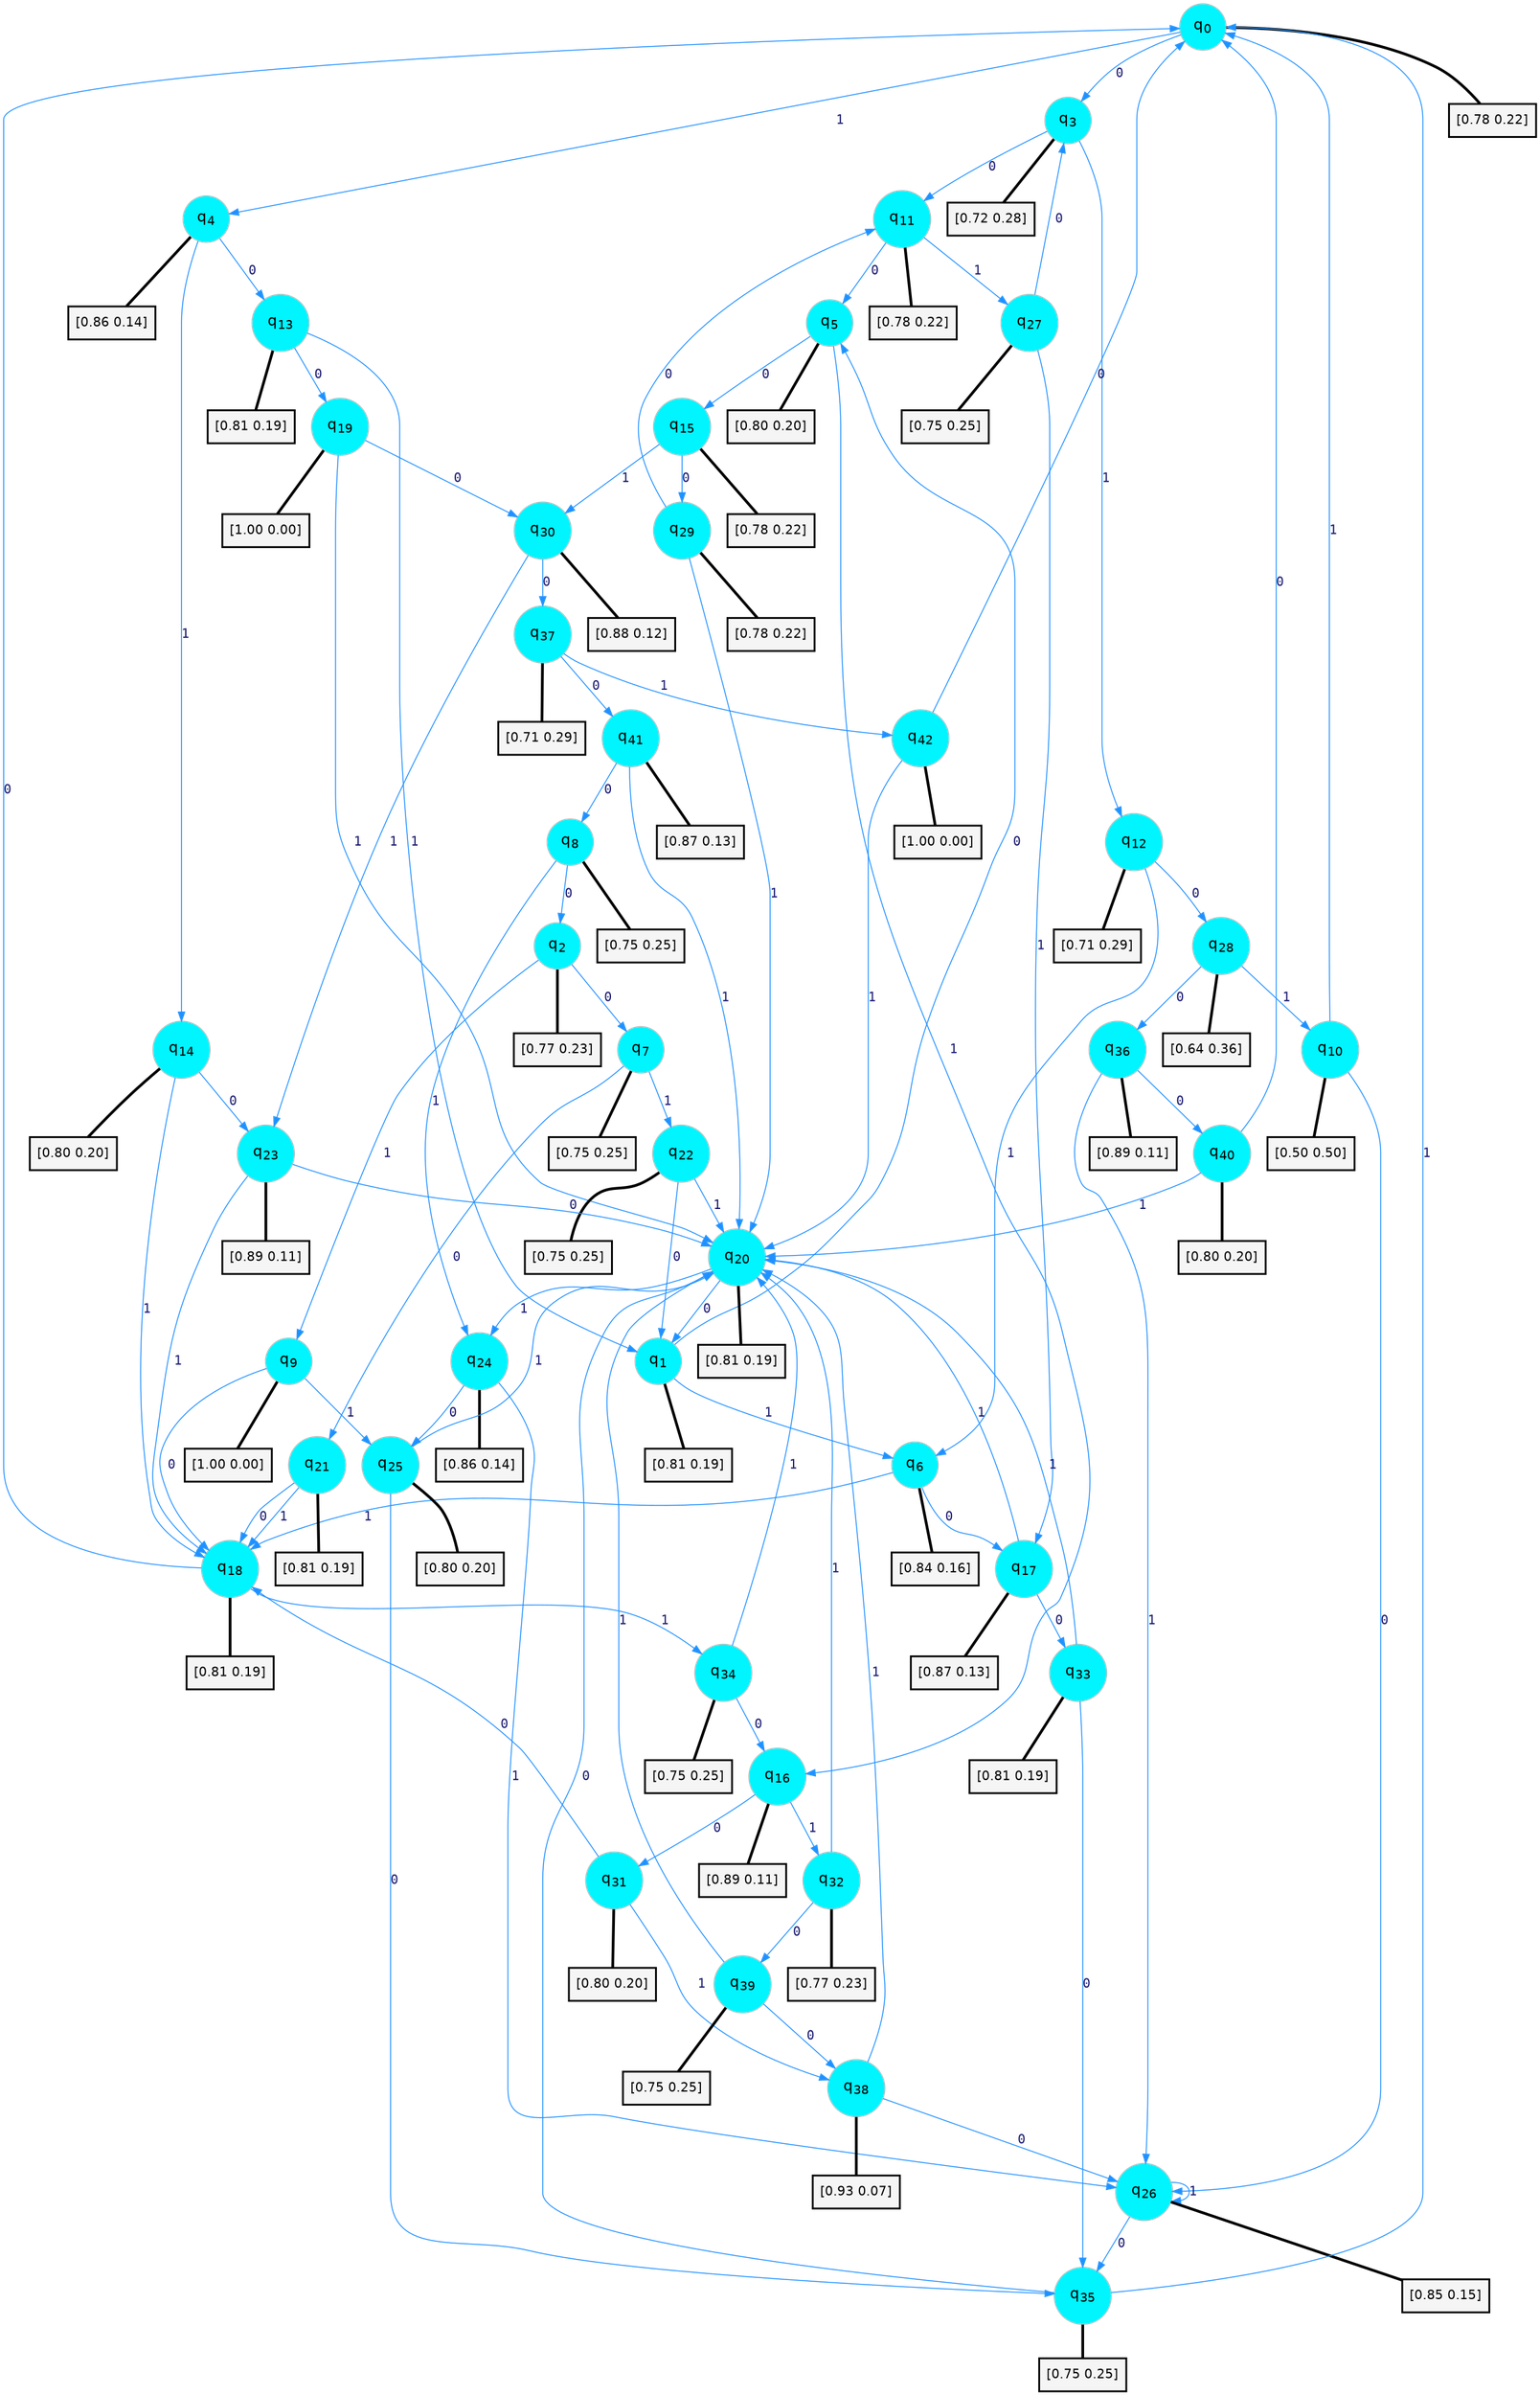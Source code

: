 digraph G {
graph [
bgcolor=transparent, dpi=300, rankdir=TD, size="40,25"];
node [
color=gray, fillcolor=turquoise1, fontcolor=black, fontname=Helvetica, fontsize=16, fontweight=bold, shape=circle, style=filled];
edge [
arrowsize=1, color=dodgerblue1, fontcolor=midnightblue, fontname=courier, fontweight=bold, penwidth=1, style=solid, weight=20];
0[label=<q<SUB>0</SUB>>];
1[label=<q<SUB>1</SUB>>];
2[label=<q<SUB>2</SUB>>];
3[label=<q<SUB>3</SUB>>];
4[label=<q<SUB>4</SUB>>];
5[label=<q<SUB>5</SUB>>];
6[label=<q<SUB>6</SUB>>];
7[label=<q<SUB>7</SUB>>];
8[label=<q<SUB>8</SUB>>];
9[label=<q<SUB>9</SUB>>];
10[label=<q<SUB>10</SUB>>];
11[label=<q<SUB>11</SUB>>];
12[label=<q<SUB>12</SUB>>];
13[label=<q<SUB>13</SUB>>];
14[label=<q<SUB>14</SUB>>];
15[label=<q<SUB>15</SUB>>];
16[label=<q<SUB>16</SUB>>];
17[label=<q<SUB>17</SUB>>];
18[label=<q<SUB>18</SUB>>];
19[label=<q<SUB>19</SUB>>];
20[label=<q<SUB>20</SUB>>];
21[label=<q<SUB>21</SUB>>];
22[label=<q<SUB>22</SUB>>];
23[label=<q<SUB>23</SUB>>];
24[label=<q<SUB>24</SUB>>];
25[label=<q<SUB>25</SUB>>];
26[label=<q<SUB>26</SUB>>];
27[label=<q<SUB>27</SUB>>];
28[label=<q<SUB>28</SUB>>];
29[label=<q<SUB>29</SUB>>];
30[label=<q<SUB>30</SUB>>];
31[label=<q<SUB>31</SUB>>];
32[label=<q<SUB>32</SUB>>];
33[label=<q<SUB>33</SUB>>];
34[label=<q<SUB>34</SUB>>];
35[label=<q<SUB>35</SUB>>];
36[label=<q<SUB>36</SUB>>];
37[label=<q<SUB>37</SUB>>];
38[label=<q<SUB>38</SUB>>];
39[label=<q<SUB>39</SUB>>];
40[label=<q<SUB>40</SUB>>];
41[label=<q<SUB>41</SUB>>];
42[label=<q<SUB>42</SUB>>];
43[label="[0.78 0.22]", shape=box,fontcolor=black, fontname=Helvetica, fontsize=14, penwidth=2, fillcolor=whitesmoke,color=black];
44[label="[0.81 0.19]", shape=box,fontcolor=black, fontname=Helvetica, fontsize=14, penwidth=2, fillcolor=whitesmoke,color=black];
45[label="[0.77 0.23]", shape=box,fontcolor=black, fontname=Helvetica, fontsize=14, penwidth=2, fillcolor=whitesmoke,color=black];
46[label="[0.72 0.28]", shape=box,fontcolor=black, fontname=Helvetica, fontsize=14, penwidth=2, fillcolor=whitesmoke,color=black];
47[label="[0.86 0.14]", shape=box,fontcolor=black, fontname=Helvetica, fontsize=14, penwidth=2, fillcolor=whitesmoke,color=black];
48[label="[0.80 0.20]", shape=box,fontcolor=black, fontname=Helvetica, fontsize=14, penwidth=2, fillcolor=whitesmoke,color=black];
49[label="[0.84 0.16]", shape=box,fontcolor=black, fontname=Helvetica, fontsize=14, penwidth=2, fillcolor=whitesmoke,color=black];
50[label="[0.75 0.25]", shape=box,fontcolor=black, fontname=Helvetica, fontsize=14, penwidth=2, fillcolor=whitesmoke,color=black];
51[label="[0.75 0.25]", shape=box,fontcolor=black, fontname=Helvetica, fontsize=14, penwidth=2, fillcolor=whitesmoke,color=black];
52[label="[1.00 0.00]", shape=box,fontcolor=black, fontname=Helvetica, fontsize=14, penwidth=2, fillcolor=whitesmoke,color=black];
53[label="[0.50 0.50]", shape=box,fontcolor=black, fontname=Helvetica, fontsize=14, penwidth=2, fillcolor=whitesmoke,color=black];
54[label="[0.78 0.22]", shape=box,fontcolor=black, fontname=Helvetica, fontsize=14, penwidth=2, fillcolor=whitesmoke,color=black];
55[label="[0.71 0.29]", shape=box,fontcolor=black, fontname=Helvetica, fontsize=14, penwidth=2, fillcolor=whitesmoke,color=black];
56[label="[0.81 0.19]", shape=box,fontcolor=black, fontname=Helvetica, fontsize=14, penwidth=2, fillcolor=whitesmoke,color=black];
57[label="[0.80 0.20]", shape=box,fontcolor=black, fontname=Helvetica, fontsize=14, penwidth=2, fillcolor=whitesmoke,color=black];
58[label="[0.78 0.22]", shape=box,fontcolor=black, fontname=Helvetica, fontsize=14, penwidth=2, fillcolor=whitesmoke,color=black];
59[label="[0.89 0.11]", shape=box,fontcolor=black, fontname=Helvetica, fontsize=14, penwidth=2, fillcolor=whitesmoke,color=black];
60[label="[0.87 0.13]", shape=box,fontcolor=black, fontname=Helvetica, fontsize=14, penwidth=2, fillcolor=whitesmoke,color=black];
61[label="[0.81 0.19]", shape=box,fontcolor=black, fontname=Helvetica, fontsize=14, penwidth=2, fillcolor=whitesmoke,color=black];
62[label="[1.00 0.00]", shape=box,fontcolor=black, fontname=Helvetica, fontsize=14, penwidth=2, fillcolor=whitesmoke,color=black];
63[label="[0.81 0.19]", shape=box,fontcolor=black, fontname=Helvetica, fontsize=14, penwidth=2, fillcolor=whitesmoke,color=black];
64[label="[0.81 0.19]", shape=box,fontcolor=black, fontname=Helvetica, fontsize=14, penwidth=2, fillcolor=whitesmoke,color=black];
65[label="[0.75 0.25]", shape=box,fontcolor=black, fontname=Helvetica, fontsize=14, penwidth=2, fillcolor=whitesmoke,color=black];
66[label="[0.89 0.11]", shape=box,fontcolor=black, fontname=Helvetica, fontsize=14, penwidth=2, fillcolor=whitesmoke,color=black];
67[label="[0.86 0.14]", shape=box,fontcolor=black, fontname=Helvetica, fontsize=14, penwidth=2, fillcolor=whitesmoke,color=black];
68[label="[0.80 0.20]", shape=box,fontcolor=black, fontname=Helvetica, fontsize=14, penwidth=2, fillcolor=whitesmoke,color=black];
69[label="[0.85 0.15]", shape=box,fontcolor=black, fontname=Helvetica, fontsize=14, penwidth=2, fillcolor=whitesmoke,color=black];
70[label="[0.75 0.25]", shape=box,fontcolor=black, fontname=Helvetica, fontsize=14, penwidth=2, fillcolor=whitesmoke,color=black];
71[label="[0.64 0.36]", shape=box,fontcolor=black, fontname=Helvetica, fontsize=14, penwidth=2, fillcolor=whitesmoke,color=black];
72[label="[0.78 0.22]", shape=box,fontcolor=black, fontname=Helvetica, fontsize=14, penwidth=2, fillcolor=whitesmoke,color=black];
73[label="[0.88 0.12]", shape=box,fontcolor=black, fontname=Helvetica, fontsize=14, penwidth=2, fillcolor=whitesmoke,color=black];
74[label="[0.80 0.20]", shape=box,fontcolor=black, fontname=Helvetica, fontsize=14, penwidth=2, fillcolor=whitesmoke,color=black];
75[label="[0.77 0.23]", shape=box,fontcolor=black, fontname=Helvetica, fontsize=14, penwidth=2, fillcolor=whitesmoke,color=black];
76[label="[0.81 0.19]", shape=box,fontcolor=black, fontname=Helvetica, fontsize=14, penwidth=2, fillcolor=whitesmoke,color=black];
77[label="[0.75 0.25]", shape=box,fontcolor=black, fontname=Helvetica, fontsize=14, penwidth=2, fillcolor=whitesmoke,color=black];
78[label="[0.75 0.25]", shape=box,fontcolor=black, fontname=Helvetica, fontsize=14, penwidth=2, fillcolor=whitesmoke,color=black];
79[label="[0.89 0.11]", shape=box,fontcolor=black, fontname=Helvetica, fontsize=14, penwidth=2, fillcolor=whitesmoke,color=black];
80[label="[0.71 0.29]", shape=box,fontcolor=black, fontname=Helvetica, fontsize=14, penwidth=2, fillcolor=whitesmoke,color=black];
81[label="[0.93 0.07]", shape=box,fontcolor=black, fontname=Helvetica, fontsize=14, penwidth=2, fillcolor=whitesmoke,color=black];
82[label="[0.75 0.25]", shape=box,fontcolor=black, fontname=Helvetica, fontsize=14, penwidth=2, fillcolor=whitesmoke,color=black];
83[label="[0.80 0.20]", shape=box,fontcolor=black, fontname=Helvetica, fontsize=14, penwidth=2, fillcolor=whitesmoke,color=black];
84[label="[0.87 0.13]", shape=box,fontcolor=black, fontname=Helvetica, fontsize=14, penwidth=2, fillcolor=whitesmoke,color=black];
85[label="[1.00 0.00]", shape=box,fontcolor=black, fontname=Helvetica, fontsize=14, penwidth=2, fillcolor=whitesmoke,color=black];
0->3 [label=0];
0->4 [label=1];
0->43 [arrowhead=none, penwidth=3,color=black];
1->5 [label=0];
1->6 [label=1];
1->44 [arrowhead=none, penwidth=3,color=black];
2->7 [label=0];
2->9 [label=1];
2->45 [arrowhead=none, penwidth=3,color=black];
3->11 [label=0];
3->12 [label=1];
3->46 [arrowhead=none, penwidth=3,color=black];
4->13 [label=0];
4->14 [label=1];
4->47 [arrowhead=none, penwidth=3,color=black];
5->15 [label=0];
5->16 [label=1];
5->48 [arrowhead=none, penwidth=3,color=black];
6->17 [label=0];
6->18 [label=1];
6->49 [arrowhead=none, penwidth=3,color=black];
7->21 [label=0];
7->22 [label=1];
7->50 [arrowhead=none, penwidth=3,color=black];
8->2 [label=0];
8->24 [label=1];
8->51 [arrowhead=none, penwidth=3,color=black];
9->18 [label=0];
9->25 [label=1];
9->52 [arrowhead=none, penwidth=3,color=black];
10->26 [label=0];
10->0 [label=1];
10->53 [arrowhead=none, penwidth=3,color=black];
11->5 [label=0];
11->27 [label=1];
11->54 [arrowhead=none, penwidth=3,color=black];
12->28 [label=0];
12->6 [label=1];
12->55 [arrowhead=none, penwidth=3,color=black];
13->19 [label=0];
13->1 [label=1];
13->56 [arrowhead=none, penwidth=3,color=black];
14->23 [label=0];
14->18 [label=1];
14->57 [arrowhead=none, penwidth=3,color=black];
15->29 [label=0];
15->30 [label=1];
15->58 [arrowhead=none, penwidth=3,color=black];
16->31 [label=0];
16->32 [label=1];
16->59 [arrowhead=none, penwidth=3,color=black];
17->33 [label=0];
17->20 [label=1];
17->60 [arrowhead=none, penwidth=3,color=black];
18->0 [label=0];
18->34 [label=1];
18->61 [arrowhead=none, penwidth=3,color=black];
19->30 [label=0];
19->20 [label=1];
19->62 [arrowhead=none, penwidth=3,color=black];
20->1 [label=0];
20->24 [label=1];
20->63 [arrowhead=none, penwidth=3,color=black];
21->18 [label=0];
21->18 [label=1];
21->64 [arrowhead=none, penwidth=3,color=black];
22->1 [label=0];
22->20 [label=1];
22->65 [arrowhead=none, penwidth=3,color=black];
23->20 [label=0];
23->18 [label=1];
23->66 [arrowhead=none, penwidth=3,color=black];
24->25 [label=0];
24->26 [label=1];
24->67 [arrowhead=none, penwidth=3,color=black];
25->35 [label=0];
25->20 [label=1];
25->68 [arrowhead=none, penwidth=3,color=black];
26->35 [label=0];
26->26 [label=1];
26->69 [arrowhead=none, penwidth=3,color=black];
27->3 [label=0];
27->17 [label=1];
27->70 [arrowhead=none, penwidth=3,color=black];
28->36 [label=0];
28->10 [label=1];
28->71 [arrowhead=none, penwidth=3,color=black];
29->11 [label=0];
29->20 [label=1];
29->72 [arrowhead=none, penwidth=3,color=black];
30->37 [label=0];
30->23 [label=1];
30->73 [arrowhead=none, penwidth=3,color=black];
31->18 [label=0];
31->38 [label=1];
31->74 [arrowhead=none, penwidth=3,color=black];
32->39 [label=0];
32->20 [label=1];
32->75 [arrowhead=none, penwidth=3,color=black];
33->35 [label=0];
33->20 [label=1];
33->76 [arrowhead=none, penwidth=3,color=black];
34->16 [label=0];
34->20 [label=1];
34->77 [arrowhead=none, penwidth=3,color=black];
35->20 [label=0];
35->0 [label=1];
35->78 [arrowhead=none, penwidth=3,color=black];
36->40 [label=0];
36->26 [label=1];
36->79 [arrowhead=none, penwidth=3,color=black];
37->41 [label=0];
37->42 [label=1];
37->80 [arrowhead=none, penwidth=3,color=black];
38->26 [label=0];
38->20 [label=1];
38->81 [arrowhead=none, penwidth=3,color=black];
39->38 [label=0];
39->20 [label=1];
39->82 [arrowhead=none, penwidth=3,color=black];
40->0 [label=0];
40->20 [label=1];
40->83 [arrowhead=none, penwidth=3,color=black];
41->8 [label=0];
41->20 [label=1];
41->84 [arrowhead=none, penwidth=3,color=black];
42->0 [label=0];
42->20 [label=1];
42->85 [arrowhead=none, penwidth=3,color=black];
}
